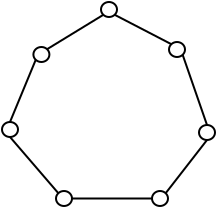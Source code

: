 <?xml version="1.0" encoding="UTF-8"?>
<dia:diagram xmlns:dia="http://www.lysator.liu.se/~alla/dia/">
  <dia:layer name="Hintergrund" visible="true">
    <dia:object type="Standard - Ellipse" version="0" id="O0">
      <dia:attribute name="obj_pos">
        <dia:point val="-4.15,4.05"/>
      </dia:attribute>
      <dia:attribute name="obj_bb">
        <dia:rectangle val="-4.2,4;-3.3,4.85"/>
      </dia:attribute>
      <dia:attribute name="elem_corner">
        <dia:point val="-4.15,4.05"/>
      </dia:attribute>
      <dia:attribute name="elem_width">
        <dia:real val="0.8"/>
      </dia:attribute>
      <dia:attribute name="elem_height">
        <dia:real val="0.75"/>
      </dia:attribute>
    </dia:object>
    <dia:object type="Standard - Ellipse" version="0" id="O1">
      <dia:attribute name="obj_pos">
        <dia:point val="-0.77,1.8"/>
      </dia:attribute>
      <dia:attribute name="obj_bb">
        <dia:rectangle val="-0.82,1.75;0.08,2.6"/>
      </dia:attribute>
      <dia:attribute name="elem_corner">
        <dia:point val="-0.77,1.8"/>
      </dia:attribute>
      <dia:attribute name="elem_width">
        <dia:real val="0.8"/>
      </dia:attribute>
      <dia:attribute name="elem_height">
        <dia:real val="0.75"/>
      </dia:attribute>
    </dia:object>
    <dia:object type="Standard - Ellipse" version="0" id="O2">
      <dia:attribute name="obj_pos">
        <dia:point val="2.63,3.8"/>
      </dia:attribute>
      <dia:attribute name="obj_bb">
        <dia:rectangle val="2.58,3.75;3.48,4.6"/>
      </dia:attribute>
      <dia:attribute name="elem_corner">
        <dia:point val="2.63,3.8"/>
      </dia:attribute>
      <dia:attribute name="elem_width">
        <dia:real val="0.8"/>
      </dia:attribute>
      <dia:attribute name="elem_height">
        <dia:real val="0.75"/>
      </dia:attribute>
    </dia:object>
    <dia:object type="Standard - Ellipse" version="0" id="O3">
      <dia:attribute name="obj_pos">
        <dia:point val="4.13,7.95"/>
      </dia:attribute>
      <dia:attribute name="obj_bb">
        <dia:rectangle val="4.08,7.9;4.98,8.75"/>
      </dia:attribute>
      <dia:attribute name="elem_corner">
        <dia:point val="4.13,7.95"/>
      </dia:attribute>
      <dia:attribute name="elem_width">
        <dia:real val="0.8"/>
      </dia:attribute>
      <dia:attribute name="elem_height">
        <dia:real val="0.75"/>
      </dia:attribute>
    </dia:object>
    <dia:object type="Standard - Ellipse" version="0" id="O4">
      <dia:attribute name="obj_pos">
        <dia:point val="1.78,11.25"/>
      </dia:attribute>
      <dia:attribute name="obj_bb">
        <dia:rectangle val="1.73,11.2;2.63,12.05"/>
      </dia:attribute>
      <dia:attribute name="elem_corner">
        <dia:point val="1.78,11.25"/>
      </dia:attribute>
      <dia:attribute name="elem_width">
        <dia:real val="0.8"/>
      </dia:attribute>
      <dia:attribute name="elem_height">
        <dia:real val="0.75"/>
      </dia:attribute>
    </dia:object>
    <dia:object type="Standard - Ellipse" version="0" id="O5">
      <dia:attribute name="obj_pos">
        <dia:point val="-3.02,11.25"/>
      </dia:attribute>
      <dia:attribute name="obj_bb">
        <dia:rectangle val="-3.07,11.2;-2.17,12.05"/>
      </dia:attribute>
      <dia:attribute name="elem_corner">
        <dia:point val="-3.02,11.25"/>
      </dia:attribute>
      <dia:attribute name="elem_width">
        <dia:real val="0.8"/>
      </dia:attribute>
      <dia:attribute name="elem_height">
        <dia:real val="0.75"/>
      </dia:attribute>
    </dia:object>
    <dia:object type="Standard - Ellipse" version="0" id="O6">
      <dia:attribute name="obj_pos">
        <dia:point val="-5.72,7.8"/>
      </dia:attribute>
      <dia:attribute name="obj_bb">
        <dia:rectangle val="-5.77,7.75;-4.87,8.6"/>
      </dia:attribute>
      <dia:attribute name="elem_corner">
        <dia:point val="-5.72,7.8"/>
      </dia:attribute>
      <dia:attribute name="elem_width">
        <dia:real val="0.8"/>
      </dia:attribute>
      <dia:attribute name="elem_height">
        <dia:real val="0.75"/>
      </dia:attribute>
    </dia:object>
    <dia:object type="Standard - Line" version="0" id="O7">
      <dia:attribute name="obj_pos">
        <dia:point val="-0.087,2.44"/>
      </dia:attribute>
      <dia:attribute name="obj_bb">
        <dia:rectangle val="-0.155,2.373;2.814,3.977"/>
      </dia:attribute>
      <dia:attribute name="conn_endpoints">
        <dia:point val="-0.087,2.44"/>
        <dia:point val="2.747,3.91"/>
      </dia:attribute>
      <dia:attribute name="numcp">
        <dia:int val="1"/>
      </dia:attribute>
      <dia:connections>
        <dia:connection handle="0" to="O1" connection="7"/>
        <dia:connection handle="1" to="O2" connection="0"/>
      </dia:connections>
    </dia:object>
    <dia:object type="Standard - Line" version="0" id="O8">
      <dia:attribute name="obj_pos">
        <dia:point val="3.313,4.44"/>
      </dia:attribute>
      <dia:attribute name="obj_bb">
        <dia:rectangle val="3.249,4.377;4.593,8.014"/>
      </dia:attribute>
      <dia:attribute name="conn_endpoints">
        <dia:point val="3.313,4.44"/>
        <dia:point val="4.53,7.95"/>
      </dia:attribute>
      <dia:attribute name="numcp">
        <dia:int val="1"/>
      </dia:attribute>
      <dia:connections>
        <dia:connection handle="0" to="O2" connection="7"/>
        <dia:connection handle="1" to="O3" connection="1"/>
      </dia:connections>
    </dia:object>
    <dia:object type="Standard - Line" version="0" id="O9">
      <dia:attribute name="obj_pos">
        <dia:point val="4.53,8.7"/>
      </dia:attribute>
      <dia:attribute name="obj_bb">
        <dia:rectangle val="2.392,8.63;4.6,11.43"/>
      </dia:attribute>
      <dia:attribute name="conn_endpoints">
        <dia:point val="4.53,8.7"/>
        <dia:point val="2.463,11.36"/>
      </dia:attribute>
      <dia:attribute name="numcp">
        <dia:int val="1"/>
      </dia:attribute>
      <dia:connections>
        <dia:connection handle="0" to="O3" connection="6"/>
        <dia:connection handle="1" to="O4" connection="2"/>
      </dia:connections>
    </dia:object>
    <dia:object type="Standard - Line" version="0" id="O10">
      <dia:attribute name="obj_pos">
        <dia:point val="-2.22,11.625"/>
      </dia:attribute>
      <dia:attribute name="obj_bb">
        <dia:rectangle val="-2.27,11.575;1.83,11.675"/>
      </dia:attribute>
      <dia:attribute name="conn_endpoints">
        <dia:point val="-2.22,11.625"/>
        <dia:point val="1.78,11.625"/>
      </dia:attribute>
      <dia:attribute name="numcp">
        <dia:int val="1"/>
      </dia:attribute>
      <dia:connections>
        <dia:connection handle="0" to="O5" connection="4"/>
        <dia:connection handle="1" to="O4" connection="3"/>
      </dia:connections>
    </dia:object>
    <dia:object type="Standard - Line" version="0" id="O11">
      <dia:attribute name="obj_pos">
        <dia:point val="-5.32,8.55"/>
      </dia:attribute>
      <dia:attribute name="obj_bb">
        <dia:rectangle val="-5.391,8.479;-2.833,11.43"/>
      </dia:attribute>
      <dia:attribute name="conn_endpoints">
        <dia:point val="-5.32,8.55"/>
        <dia:point val="-2.903,11.36"/>
      </dia:attribute>
      <dia:attribute name="numcp">
        <dia:int val="1"/>
      </dia:attribute>
      <dia:connections>
        <dia:connection handle="0" to="O6" connection="6"/>
        <dia:connection handle="1" to="O5" connection="0"/>
      </dia:connections>
    </dia:object>
    <dia:object type="Standard - Line" version="0" id="O12">
      <dia:attribute name="obj_pos">
        <dia:point val="-0.653,2.44"/>
      </dia:attribute>
      <dia:attribute name="obj_bb">
        <dia:rectangle val="-3.536,2.371;-0.584,4.229"/>
      </dia:attribute>
      <dia:attribute name="conn_endpoints">
        <dia:point val="-0.653,2.44"/>
        <dia:point val="-3.467,4.16"/>
      </dia:attribute>
      <dia:attribute name="numcp">
        <dia:int val="1"/>
      </dia:attribute>
      <dia:connections>
        <dia:connection handle="0" to="O1" connection="5"/>
        <dia:connection handle="1" to="O0" connection="2"/>
      </dia:connections>
    </dia:object>
    <dia:object type="Standard - Line" version="0" id="O13">
      <dia:attribute name="obj_pos">
        <dia:point val="-4.033,4.69"/>
      </dia:attribute>
      <dia:attribute name="obj_bb">
        <dia:rectangle val="-5.386,4.625;-3.968,7.865"/>
      </dia:attribute>
      <dia:attribute name="conn_endpoints">
        <dia:point val="-4.033,4.69"/>
        <dia:point val="-5.32,7.8"/>
      </dia:attribute>
      <dia:attribute name="numcp">
        <dia:int val="1"/>
      </dia:attribute>
      <dia:connections>
        <dia:connection handle="0" to="O0" connection="5"/>
        <dia:connection handle="1" to="O6" connection="1"/>
      </dia:connections>
    </dia:object>
  </dia:layer>
</dia:diagram>
